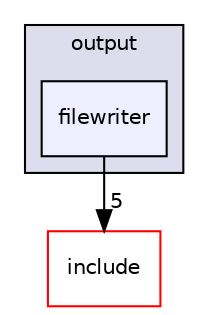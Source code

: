 digraph "/home/boyd/Scrivania/Thesis/SU2/SU2_CFD/include/output/filewriter" {
  compound=true
  node [ fontsize="10", fontname="Helvetica"];
  edge [ labelfontsize="10", labelfontname="Helvetica"];
  subgraph clusterdir_d8beb746e2226fd5f8de32cb0a6789ef {
    graph [ bgcolor="#ddddee", pencolor="black", label="output" fontname="Helvetica", fontsize="10", URL="dir_d8beb746e2226fd5f8de32cb0a6789ef.html"]
  dir_2b10a3597e75b6fe917f54e26b31b81e [shape=box, label="filewriter", style="filled", fillcolor="#eeeeff", pencolor="black", URL="dir_2b10a3597e75b6fe917f54e26b31b81e.html"];
  }
  dir_92cb2900980f09bf257878861626e98f [shape=box label="include" fillcolor="white" style="filled" color="red" URL="dir_92cb2900980f09bf257878861626e98f.html"];
  dir_2b10a3597e75b6fe917f54e26b31b81e->dir_92cb2900980f09bf257878861626e98f [headlabel="5", labeldistance=1.5 headhref="dir_000024_000000.html"];
}
